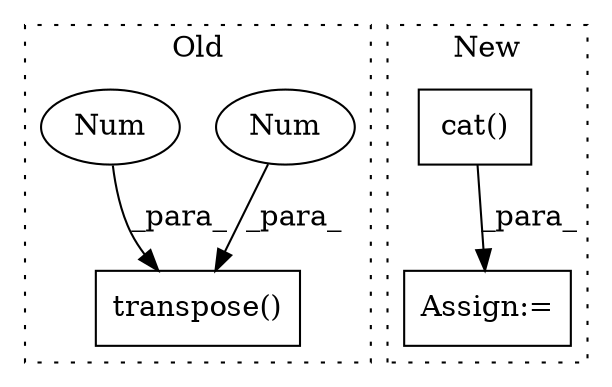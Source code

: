 digraph G {
subgraph cluster0 {
1 [label="transpose()" a="75" s="8804,8830" l="22,1" shape="box"];
3 [label="Num" a="76" s="8829" l="1" shape="ellipse"];
4 [label="Num" a="76" s="8826" l="1" shape="ellipse"];
label = "Old";
style="dotted";
}
subgraph cluster1 {
2 [label="cat()" a="75" s="8926,8947" l="10,8" shape="box"];
5 [label="Assign:=" a="68" s="8923" l="3" shape="box"];
label = "New";
style="dotted";
}
2 -> 5 [label="_para_"];
3 -> 1 [label="_para_"];
4 -> 1 [label="_para_"];
}